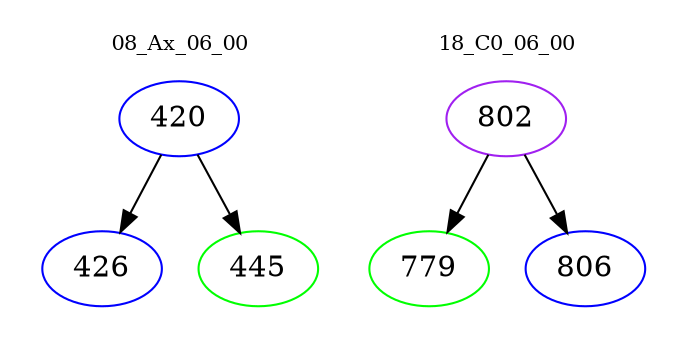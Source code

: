 digraph{
subgraph cluster_0 {
color = white
label = "08_Ax_06_00";
fontsize=10;
T0_420 [label="420", color="blue"]
T0_420 -> T0_426 [color="black"]
T0_426 [label="426", color="blue"]
T0_420 -> T0_445 [color="black"]
T0_445 [label="445", color="green"]
}
subgraph cluster_1 {
color = white
label = "18_C0_06_00";
fontsize=10;
T1_802 [label="802", color="purple"]
T1_802 -> T1_779 [color="black"]
T1_779 [label="779", color="green"]
T1_802 -> T1_806 [color="black"]
T1_806 [label="806", color="blue"]
}
}
